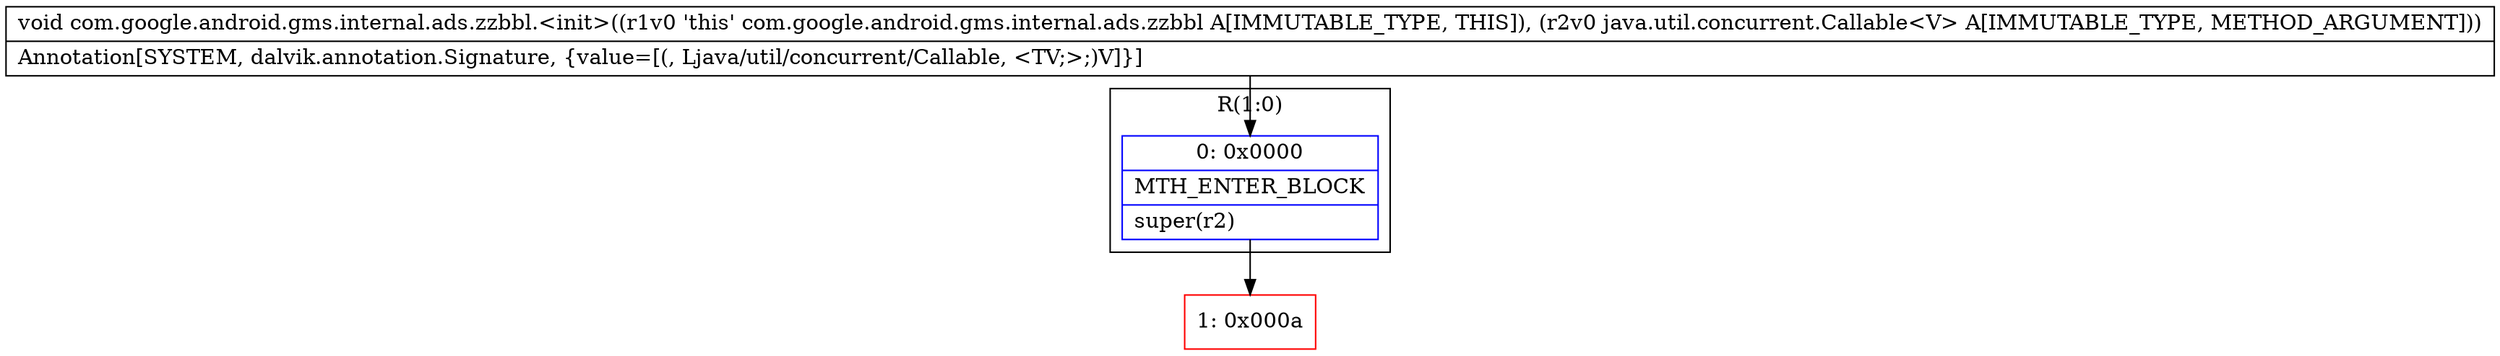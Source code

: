 digraph "CFG forcom.google.android.gms.internal.ads.zzbbl.\<init\>(Ljava\/util\/concurrent\/Callable;)V" {
subgraph cluster_Region_295053092 {
label = "R(1:0)";
node [shape=record,color=blue];
Node_0 [shape=record,label="{0\:\ 0x0000|MTH_ENTER_BLOCK\l|super(r2)\l}"];
}
Node_1 [shape=record,color=red,label="{1\:\ 0x000a}"];
MethodNode[shape=record,label="{void com.google.android.gms.internal.ads.zzbbl.\<init\>((r1v0 'this' com.google.android.gms.internal.ads.zzbbl A[IMMUTABLE_TYPE, THIS]), (r2v0 java.util.concurrent.Callable\<V\> A[IMMUTABLE_TYPE, METHOD_ARGUMENT]))  | Annotation[SYSTEM, dalvik.annotation.Signature, \{value=[(, Ljava\/util\/concurrent\/Callable, \<TV;\>;)V]\}]\l}"];
MethodNode -> Node_0;
Node_0 -> Node_1;
}

